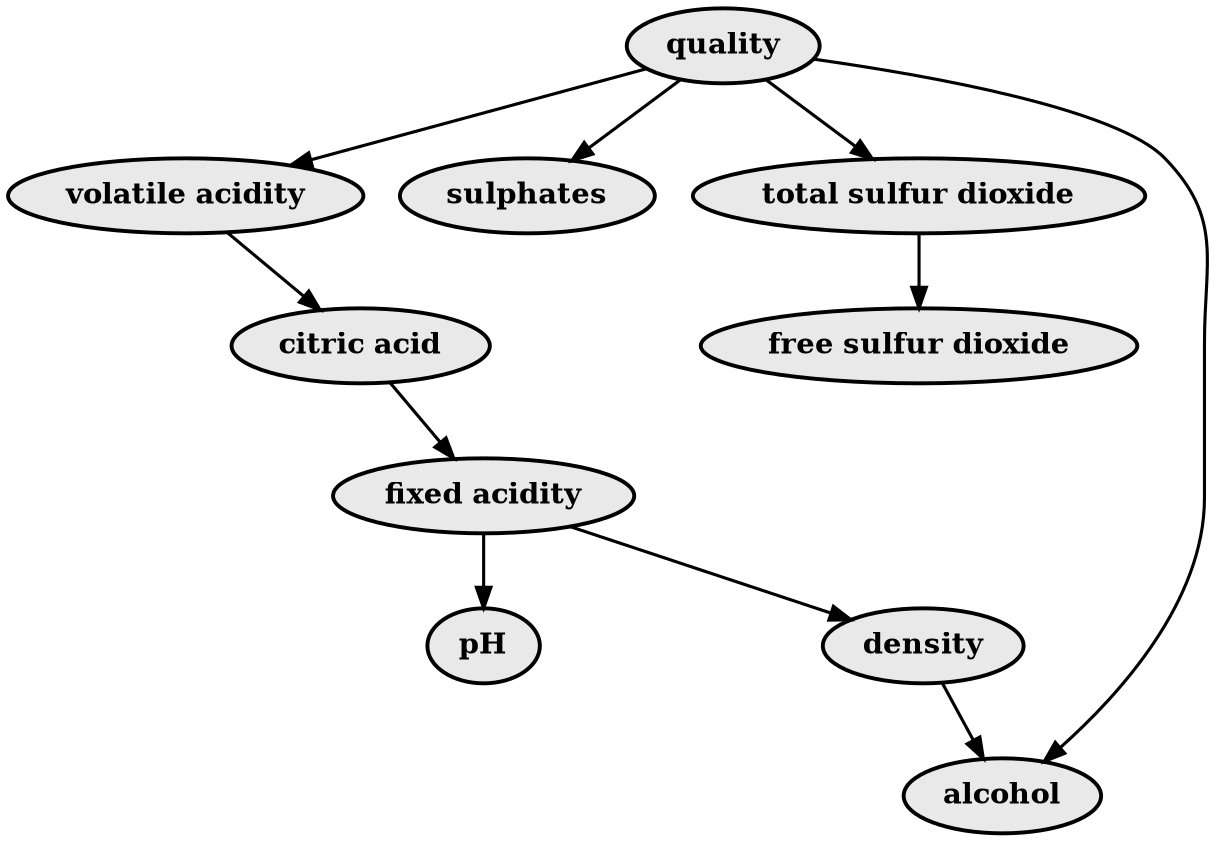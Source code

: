 digraph {
    node [style=filled, fillcolor="#E9E9E9", penwidth=1.875, fontsize=14, fontname="times-bold"]
    edge [penwidth=1.5]
    "quality"->"volatile acidity"
    "quality"->"sulphates"
    "quality"->"total sulfur dioxide"
    "quality"->"alcohol"
    "total sulfur dioxide"->"free sulfur dioxide"
    "volatile acidity"->"citric acid"
    "citric acid"->"fixed acidity"
    "fixed acidity"->"pH"
    "fixed acidity"->"density"
    "density"->"alcohol"
}